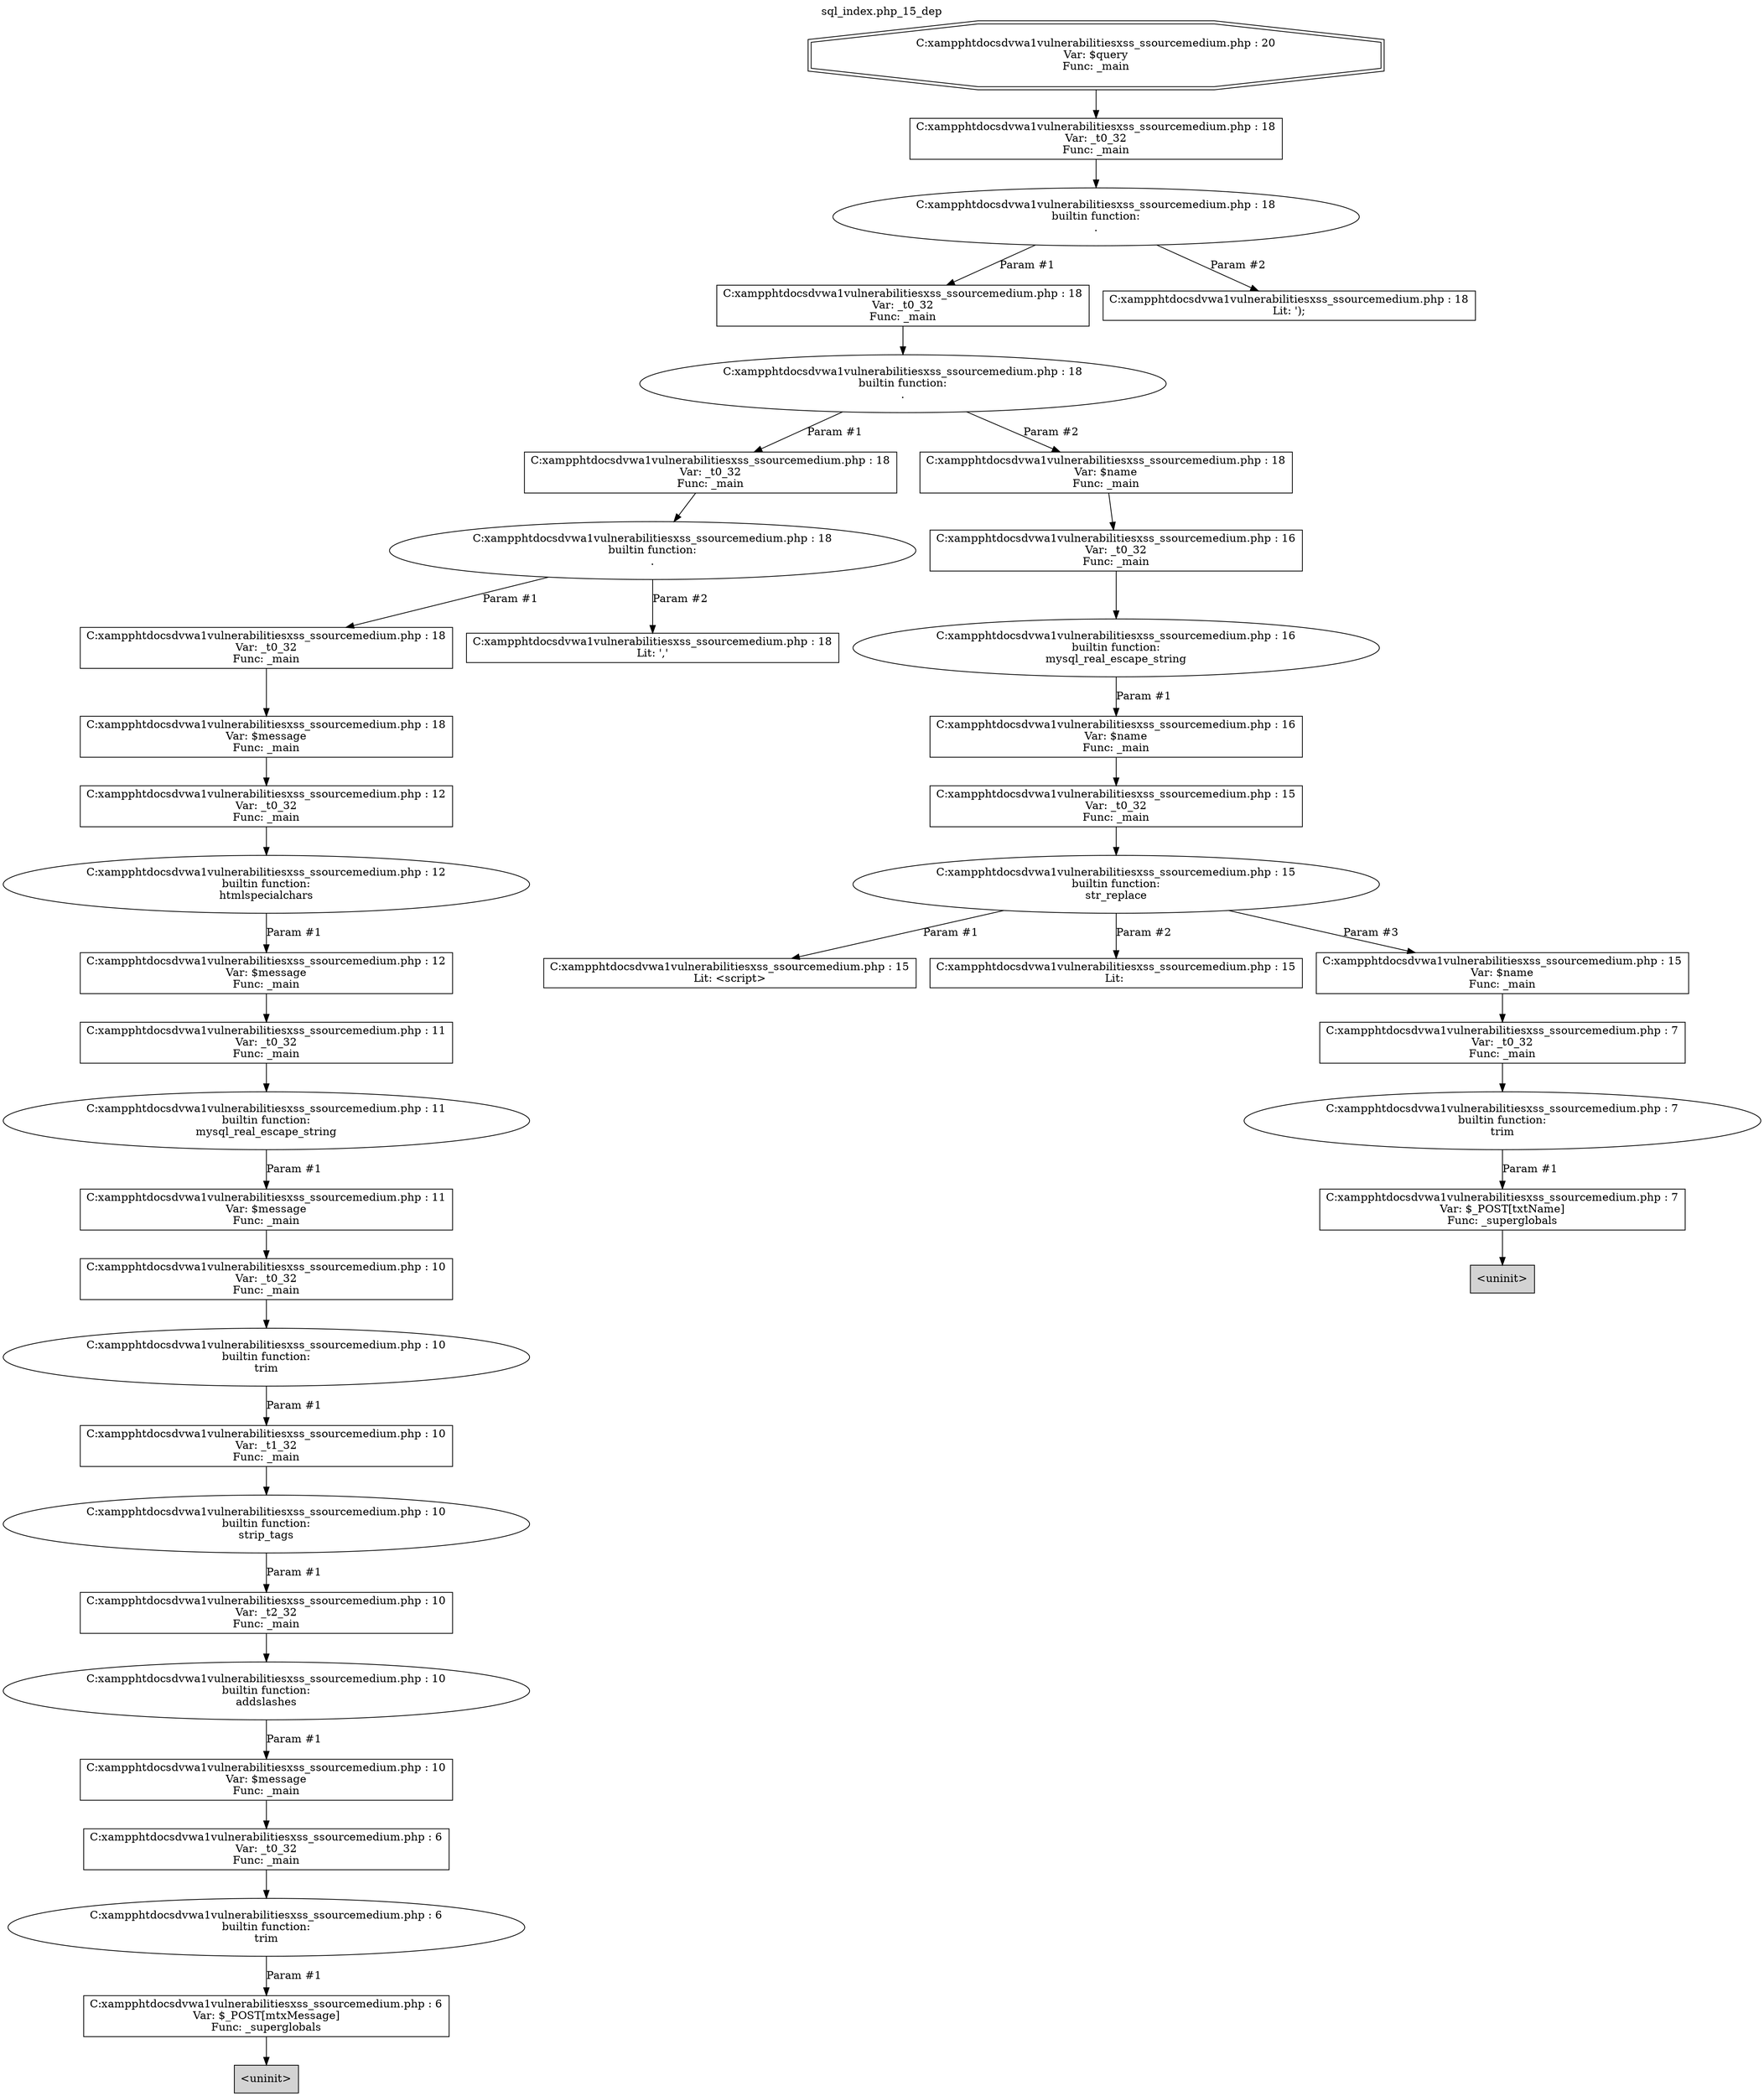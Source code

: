 digraph cfg {
  label="sql_index.php_15_dep";
  labelloc=t;
  n1 [shape=doubleoctagon, label="C:\xampp\htdocs\dvwa1\vulnerabilities\xss_s\source\medium.php : 20\nVar: $query\nFunc: _main\n"];
  n2 [shape=box, label="C:\xampp\htdocs\dvwa1\vulnerabilities\xss_s\source\medium.php : 18\nVar: _t0_32\nFunc: _main\n"];
  n3 [shape=ellipse, label="C:\xampp\htdocs\dvwa1\vulnerabilities\xss_s\source\medium.php : 18\nbuiltin function:\n.\n"];
  n4 [shape=box, label="C:\xampp\htdocs\dvwa1\vulnerabilities\xss_s\source\medium.php : 18\nVar: _t0_32\nFunc: _main\n"];
  n5 [shape=ellipse, label="C:\xampp\htdocs\dvwa1\vulnerabilities\xss_s\source\medium.php : 18\nbuiltin function:\n.\n"];
  n6 [shape=box, label="C:\xampp\htdocs\dvwa1\vulnerabilities\xss_s\source\medium.php : 18\nVar: _t0_32\nFunc: _main\n"];
  n7 [shape=ellipse, label="C:\xampp\htdocs\dvwa1\vulnerabilities\xss_s\source\medium.php : 18\nbuiltin function:\n.\n"];
  n8 [shape=box, label="C:\xampp\htdocs\dvwa1\vulnerabilities\xss_s\source\medium.php : 18\nVar: _t0_32\nFunc: _main\n"];
  n9 [shape=box, label="C:\xampp\htdocs\dvwa1\vulnerabilities\xss_s\source\medium.php : 18\nVar: $message\nFunc: _main\n"];
  n10 [shape=box, label="C:\xampp\htdocs\dvwa1\vulnerabilities\xss_s\source\medium.php : 12\nVar: _t0_32\nFunc: _main\n"];
  n11 [shape=ellipse, label="C:\xampp\htdocs\dvwa1\vulnerabilities\xss_s\source\medium.php : 12\nbuiltin function:\nhtmlspecialchars\n"];
  n12 [shape=box, label="C:\xampp\htdocs\dvwa1\vulnerabilities\xss_s\source\medium.php : 12\nVar: $message\nFunc: _main\n"];
  n13 [shape=box, label="C:\xampp\htdocs\dvwa1\vulnerabilities\xss_s\source\medium.php : 11\nVar: _t0_32\nFunc: _main\n"];
  n14 [shape=ellipse, label="C:\xampp\htdocs\dvwa1\vulnerabilities\xss_s\source\medium.php : 11\nbuiltin function:\nmysql_real_escape_string\n"];
  n15 [shape=box, label="C:\xampp\htdocs\dvwa1\vulnerabilities\xss_s\source\medium.php : 11\nVar: $message\nFunc: _main\n"];
  n16 [shape=box, label="C:\xampp\htdocs\dvwa1\vulnerabilities\xss_s\source\medium.php : 10\nVar: _t0_32\nFunc: _main\n"];
  n17 [shape=ellipse, label="C:\xampp\htdocs\dvwa1\vulnerabilities\xss_s\source\medium.php : 10\nbuiltin function:\ntrim\n"];
  n18 [shape=box, label="C:\xampp\htdocs\dvwa1\vulnerabilities\xss_s\source\medium.php : 10\nVar: _t1_32\nFunc: _main\n"];
  n19 [shape=ellipse, label="C:\xampp\htdocs\dvwa1\vulnerabilities\xss_s\source\medium.php : 10\nbuiltin function:\nstrip_tags\n"];
  n20 [shape=box, label="C:\xampp\htdocs\dvwa1\vulnerabilities\xss_s\source\medium.php : 10\nVar: _t2_32\nFunc: _main\n"];
  n21 [shape=ellipse, label="C:\xampp\htdocs\dvwa1\vulnerabilities\xss_s\source\medium.php : 10\nbuiltin function:\naddslashes\n"];
  n22 [shape=box, label="C:\xampp\htdocs\dvwa1\vulnerabilities\xss_s\source\medium.php : 10\nVar: $message\nFunc: _main\n"];
  n23 [shape=box, label="C:\xampp\htdocs\dvwa1\vulnerabilities\xss_s\source\medium.php : 6\nVar: _t0_32\nFunc: _main\n"];
  n24 [shape=ellipse, label="C:\xampp\htdocs\dvwa1\vulnerabilities\xss_s\source\medium.php : 6\nbuiltin function:\ntrim\n"];
  n25 [shape=box, label="C:\xampp\htdocs\dvwa1\vulnerabilities\xss_s\source\medium.php : 6\nVar: $_POST[mtxMessage]\nFunc: _superglobals\n"];
  n26 [shape=box, label="<uninit>",style=filled];
  n27 [shape=box, label="C:\xampp\htdocs\dvwa1\vulnerabilities\xss_s\source\medium.php : 18\nLit: ','\n"];
  n28 [shape=box, label="C:\xampp\htdocs\dvwa1\vulnerabilities\xss_s\source\medium.php : 18\nVar: $name\nFunc: _main\n"];
  n29 [shape=box, label="C:\xampp\htdocs\dvwa1\vulnerabilities\xss_s\source\medium.php : 16\nVar: _t0_32\nFunc: _main\n"];
  n30 [shape=ellipse, label="C:\xampp\htdocs\dvwa1\vulnerabilities\xss_s\source\medium.php : 16\nbuiltin function:\nmysql_real_escape_string\n"];
  n31 [shape=box, label="C:\xampp\htdocs\dvwa1\vulnerabilities\xss_s\source\medium.php : 16\nVar: $name\nFunc: _main\n"];
  n32 [shape=box, label="C:\xampp\htdocs\dvwa1\vulnerabilities\xss_s\source\medium.php : 15\nVar: _t0_32\nFunc: _main\n"];
  n33 [shape=ellipse, label="C:\xampp\htdocs\dvwa1\vulnerabilities\xss_s\source\medium.php : 15\nbuiltin function:\nstr_replace\n"];
  n34 [shape=box, label="C:\xampp\htdocs\dvwa1\vulnerabilities\xss_s\source\medium.php : 15\nLit: <script>\n"];
  n35 [shape=box, label="C:\xampp\htdocs\dvwa1\vulnerabilities\xss_s\source\medium.php : 15\nLit: \n"];
  n36 [shape=box, label="C:\xampp\htdocs\dvwa1\vulnerabilities\xss_s\source\medium.php : 15\nVar: $name\nFunc: _main\n"];
  n37 [shape=box, label="C:\xampp\htdocs\dvwa1\vulnerabilities\xss_s\source\medium.php : 7\nVar: _t0_32\nFunc: _main\n"];
  n38 [shape=ellipse, label="C:\xampp\htdocs\dvwa1\vulnerabilities\xss_s\source\medium.php : 7\nbuiltin function:\ntrim\n"];
  n39 [shape=box, label="C:\xampp\htdocs\dvwa1\vulnerabilities\xss_s\source\medium.php : 7\nVar: $_POST[txtName]\nFunc: _superglobals\n"];
  n40 [shape=box, label="<uninit>",style=filled];
  n41 [shape=box, label="C:\xampp\htdocs\dvwa1\vulnerabilities\xss_s\source\medium.php : 18\nLit: ');\n"];
  n2 -> n3;
  n4 -> n5;
  n6 -> n7;
  n10 -> n11;
  n13 -> n14;
  n16 -> n17;
  n18 -> n19;
  n20 -> n21;
  n23 -> n24;
  n25 -> n26;
  n24 -> n25[label="Param #1"];
  n22 -> n23;
  n21 -> n22[label="Param #1"];
  n19 -> n20[label="Param #1"];
  n17 -> n18[label="Param #1"];
  n15 -> n16;
  n14 -> n15[label="Param #1"];
  n12 -> n13;
  n11 -> n12[label="Param #1"];
  n9 -> n10;
  n8 -> n9;
  n7 -> n8[label="Param #1"];
  n7 -> n27[label="Param #2"];
  n5 -> n6[label="Param #1"];
  n5 -> n28[label="Param #2"];
  n29 -> n30;
  n32 -> n33;
  n33 -> n34[label="Param #1"];
  n33 -> n35[label="Param #2"];
  n33 -> n36[label="Param #3"];
  n37 -> n38;
  n39 -> n40;
  n38 -> n39[label="Param #1"];
  n36 -> n37;
  n31 -> n32;
  n30 -> n31[label="Param #1"];
  n28 -> n29;
  n3 -> n4[label="Param #1"];
  n3 -> n41[label="Param #2"];
  n1 -> n2;
}
